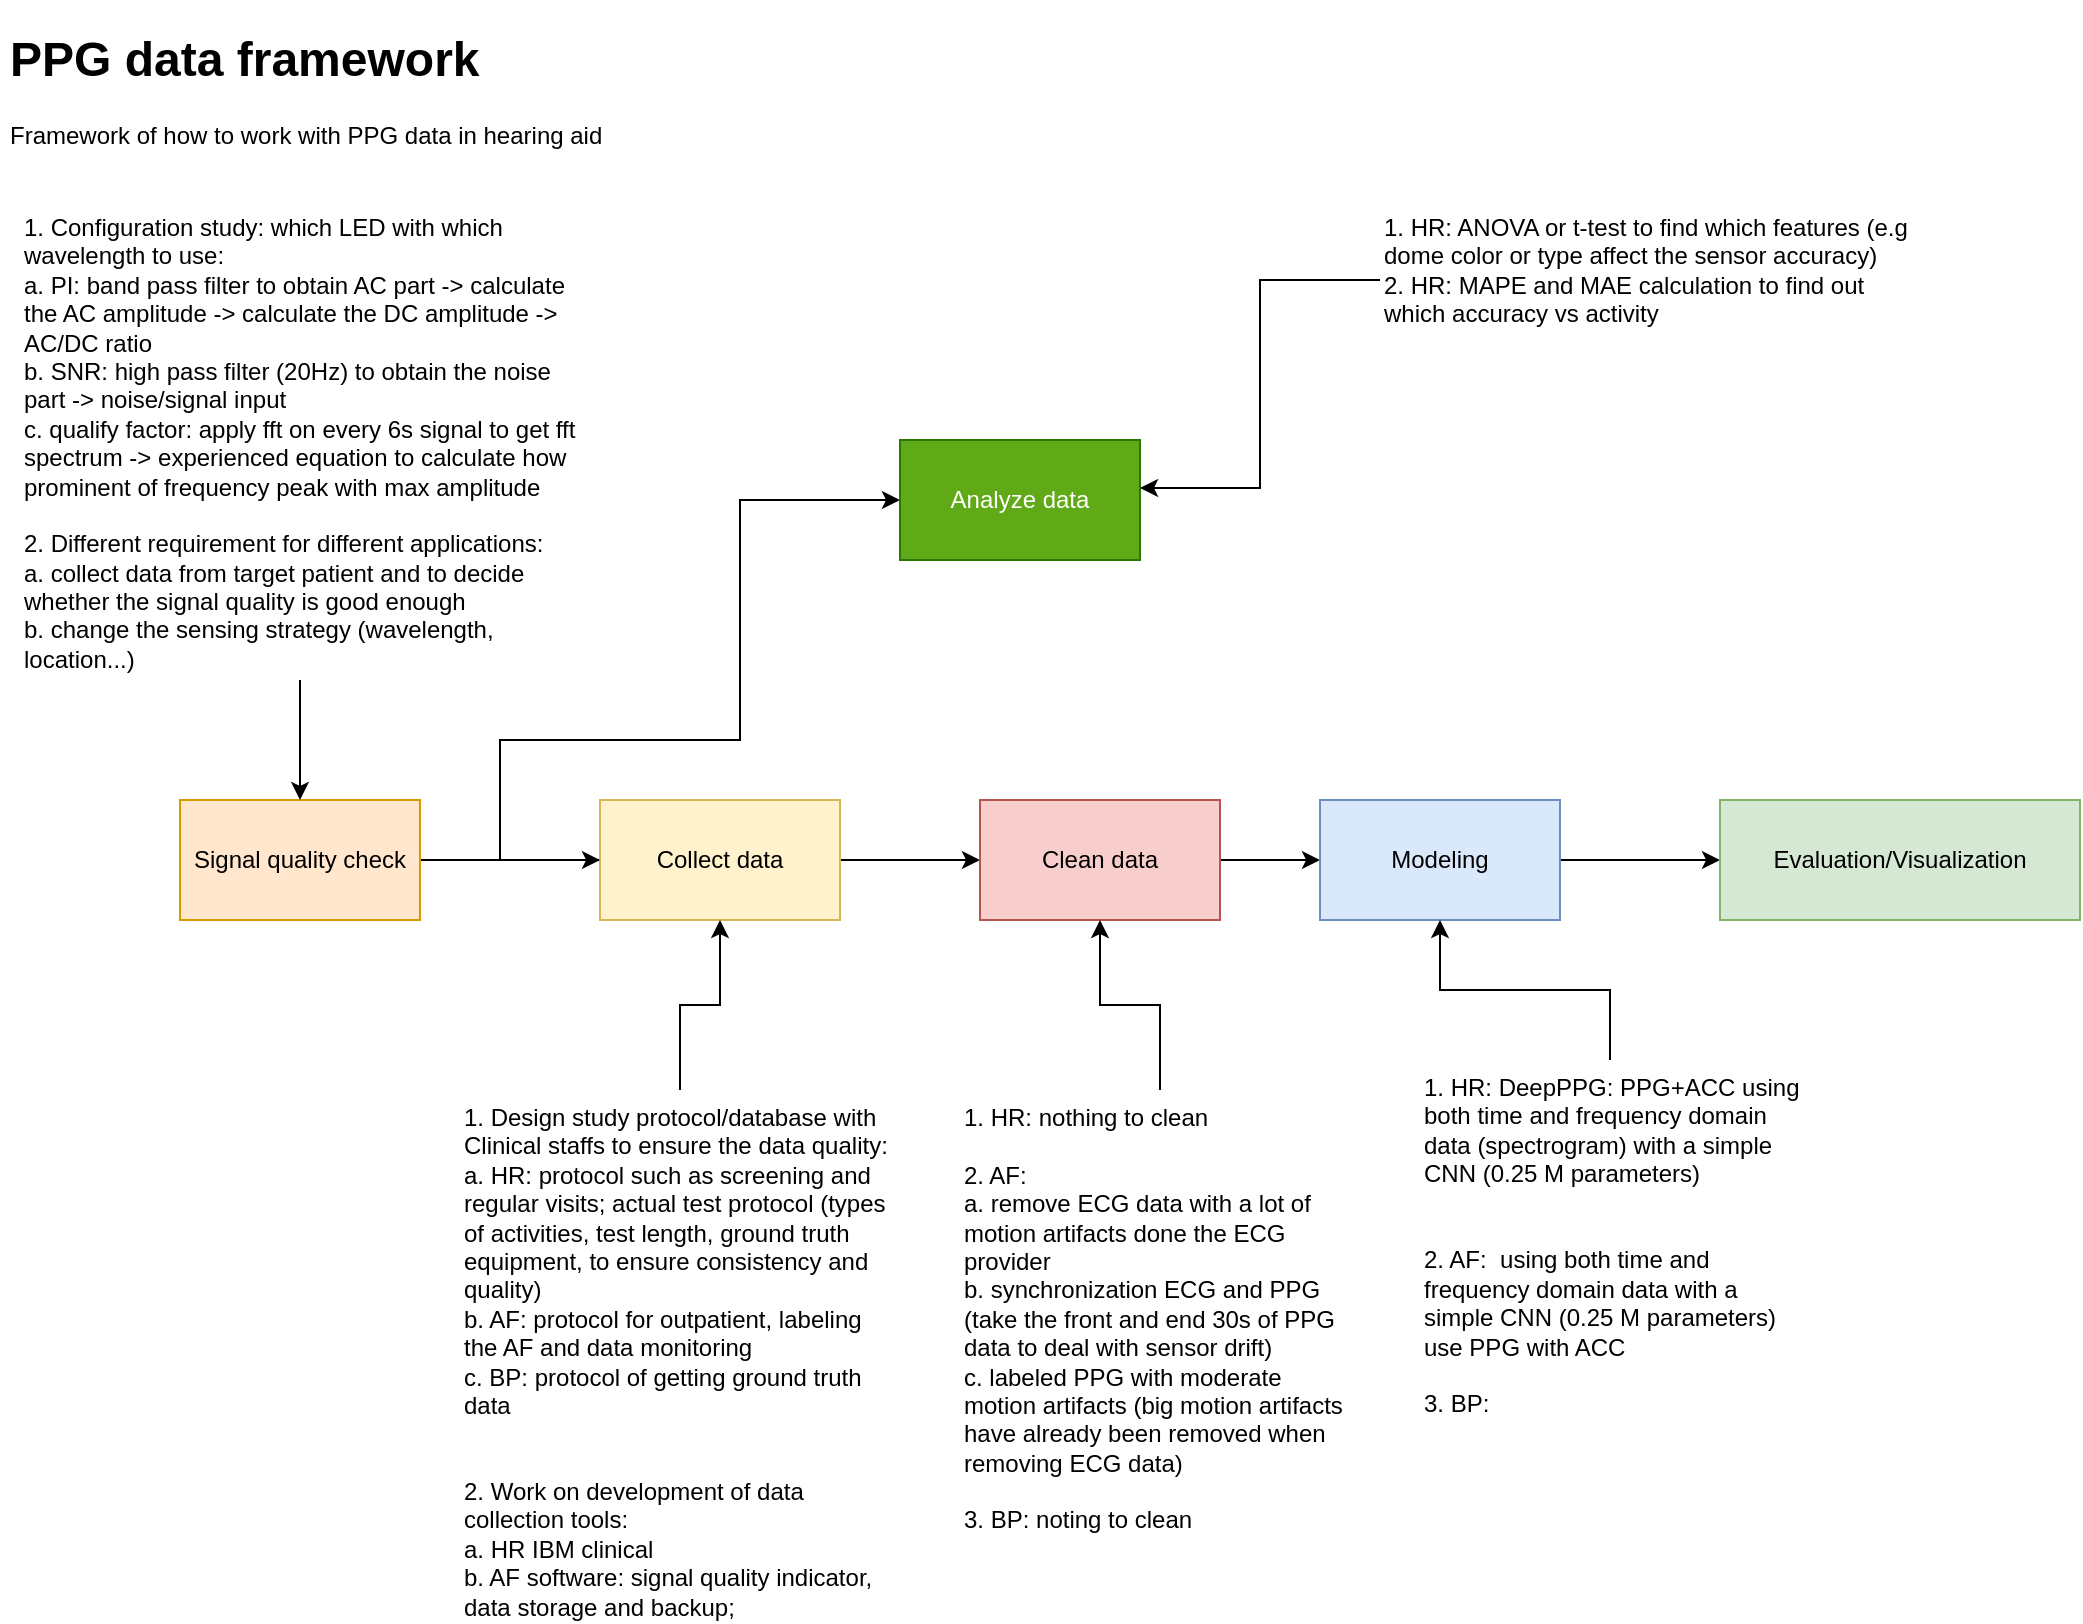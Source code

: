<mxfile version="14.2.7" type="github">
  <diagram id="YiRZ1j0kCXhuioVK4hL9" name="Page-1">
    <mxGraphModel dx="1422" dy="762" grid="1" gridSize="10" guides="1" tooltips="1" connect="1" arrows="1" fold="1" page="1" pageScale="1" pageWidth="1100" pageHeight="850" math="0" shadow="0">
      <root>
        <mxCell id="0" />
        <mxCell id="1" parent="0" />
        <mxCell id="nhHmiD-vkU7_qff4OOfj-3" value="" style="edgeStyle=orthogonalEdgeStyle;rounded=0;orthogonalLoop=1;jettySize=auto;html=1;" edge="1" parent="1" source="nhHmiD-vkU7_qff4OOfj-1" target="nhHmiD-vkU7_qff4OOfj-2">
          <mxGeometry relative="1" as="geometry" />
        </mxCell>
        <mxCell id="nhHmiD-vkU7_qff4OOfj-16" style="edgeStyle=orthogonalEdgeStyle;rounded=0;orthogonalLoop=1;jettySize=auto;html=1;entryX=0;entryY=0.5;entryDx=0;entryDy=0;exitX=1;exitY=0.5;exitDx=0;exitDy=0;" edge="1" parent="1" source="nhHmiD-vkU7_qff4OOfj-1" target="nhHmiD-vkU7_qff4OOfj-4">
          <mxGeometry relative="1" as="geometry">
            <Array as="points">
              <mxPoint x="270" y="430" />
              <mxPoint x="270" y="370" />
              <mxPoint x="390" y="370" />
              <mxPoint x="390" y="250" />
            </Array>
          </mxGeometry>
        </mxCell>
        <mxCell id="nhHmiD-vkU7_qff4OOfj-1" value="Collect data" style="rounded=0;whiteSpace=wrap;html=1;fillColor=#fff2cc;strokeColor=#d6b656;" vertex="1" parent="1">
          <mxGeometry x="320" y="400" width="120" height="60" as="geometry" />
        </mxCell>
        <mxCell id="nhHmiD-vkU7_qff4OOfj-5" value="" style="edgeStyle=orthogonalEdgeStyle;rounded=0;orthogonalLoop=1;jettySize=auto;html=1;entryX=0;entryY=0.5;entryDx=0;entryDy=0;" edge="1" parent="1" source="nhHmiD-vkU7_qff4OOfj-2" target="nhHmiD-vkU7_qff4OOfj-6">
          <mxGeometry relative="1" as="geometry">
            <mxPoint x="480" y="430" as="targetPoint" />
          </mxGeometry>
        </mxCell>
        <mxCell id="nhHmiD-vkU7_qff4OOfj-2" value="Clean data" style="rounded=0;whiteSpace=wrap;html=1;fillColor=#f8cecc;strokeColor=#b85450;" vertex="1" parent="1">
          <mxGeometry x="510" y="400" width="120" height="60" as="geometry" />
        </mxCell>
        <mxCell id="nhHmiD-vkU7_qff4OOfj-4" value="Analyze data" style="rounded=0;whiteSpace=wrap;html=1;fillColor=#60a917;strokeColor=#2D7600;fontColor=#ffffff;" vertex="1" parent="1">
          <mxGeometry x="470" y="220" width="120" height="60" as="geometry" />
        </mxCell>
        <mxCell id="nhHmiD-vkU7_qff4OOfj-12" value="" style="edgeStyle=orthogonalEdgeStyle;rounded=0;orthogonalLoop=1;jettySize=auto;html=1;" edge="1" parent="1" source="nhHmiD-vkU7_qff4OOfj-6" target="nhHmiD-vkU7_qff4OOfj-11">
          <mxGeometry relative="1" as="geometry" />
        </mxCell>
        <mxCell id="nhHmiD-vkU7_qff4OOfj-6" value="Modeling" style="rounded=0;whiteSpace=wrap;html=1;fillColor=#dae8fc;strokeColor=#6c8ebf;" vertex="1" parent="1">
          <mxGeometry x="680" y="400" width="120" height="60" as="geometry" />
        </mxCell>
        <mxCell id="nhHmiD-vkU7_qff4OOfj-9" style="edgeStyle=orthogonalEdgeStyle;rounded=0;orthogonalLoop=1;jettySize=auto;html=1;" edge="1" parent="1" source="nhHmiD-vkU7_qff4OOfj-8" target="nhHmiD-vkU7_qff4OOfj-1">
          <mxGeometry relative="1" as="geometry" />
        </mxCell>
        <mxCell id="nhHmiD-vkU7_qff4OOfj-8" value="1. Design study protocol/database with Clinical staffs to ensure the data quality:&lt;br&gt;a. HR: protocol such as screening and regular visits; actual test protocol (types of activities, test length, ground truth equipment, to ensure consistency and quality)&lt;br&gt;b. AF: protocol for outpatient, labeling the AF and data monitoring&lt;br&gt;c. BP: protocol of getting ground truth data&lt;br&gt;&lt;br&gt;&lt;br&gt;2. Work on development of data collection tools:&lt;br&gt;a. HR IBM clinical&lt;br&gt;b. AF software: signal quality indicator, data storage and backup;&amp;nbsp;" style="text;html=1;strokeColor=none;fillColor=none;align=left;verticalAlign=top;whiteSpace=wrap;rounded=0;" vertex="1" parent="1">
          <mxGeometry x="250" y="545" width="220" height="250" as="geometry" />
        </mxCell>
        <mxCell id="nhHmiD-vkU7_qff4OOfj-13" value="" style="edgeStyle=orthogonalEdgeStyle;rounded=0;orthogonalLoop=1;jettySize=auto;html=1;" edge="1" parent="1" source="nhHmiD-vkU7_qff4OOfj-10" target="nhHmiD-vkU7_qff4OOfj-6">
          <mxGeometry relative="1" as="geometry" />
        </mxCell>
        <mxCell id="nhHmiD-vkU7_qff4OOfj-10" value="1. HR: DeepPPG: PPG+ACC using both time and frequency domain data (spectrogram) with a simple CNN (0.25 M parameters)&lt;br&gt;&lt;br&gt;&lt;br&gt;2. AF:&amp;nbsp; using both time and frequency domain data with a simple CNN (0.25 M parameters)&lt;br&gt;use PPG with ACC&amp;nbsp;&lt;br&gt;&lt;br&gt;3. BP:&amp;nbsp;" style="text;html=1;strokeColor=none;fillColor=none;align=left;verticalAlign=top;whiteSpace=wrap;rounded=0;" vertex="1" parent="1">
          <mxGeometry x="730" y="530" width="190" height="240" as="geometry" />
        </mxCell>
        <mxCell id="nhHmiD-vkU7_qff4OOfj-11" value="Evaluation/Visualization" style="rounded=0;whiteSpace=wrap;html=1;fillColor=#d5e8d4;strokeColor=#82b366;" vertex="1" parent="1">
          <mxGeometry x="880" y="400" width="180" height="60" as="geometry" />
        </mxCell>
        <mxCell id="nhHmiD-vkU7_qff4OOfj-15" value="" style="edgeStyle=orthogonalEdgeStyle;rounded=0;orthogonalLoop=1;jettySize=auto;html=1;" edge="1" parent="1" source="nhHmiD-vkU7_qff4OOfj-14" target="nhHmiD-vkU7_qff4OOfj-2">
          <mxGeometry relative="1" as="geometry" />
        </mxCell>
        <mxCell id="nhHmiD-vkU7_qff4OOfj-14" value="1. HR: nothing to clean&amp;nbsp;&lt;br&gt;&lt;br&gt;2. AF:&lt;br&gt;a. remove ECG data with a lot of motion artifacts done the ECG provider&lt;br&gt;b. synchronization ECG and PPG (take the front and end 30s of PPG data to deal with sensor drift)&lt;br&gt;c. labeled PPG with moderate motion artifacts (big motion artifacts have already been removed when removing ECG data)&lt;br&gt;&lt;br&gt;3. BP: noting to clean" style="text;html=1;strokeColor=none;fillColor=none;align=left;verticalAlign=top;whiteSpace=wrap;rounded=0;" vertex="1" parent="1">
          <mxGeometry x="500" y="545" width="200" height="190" as="geometry" />
        </mxCell>
        <mxCell id="nhHmiD-vkU7_qff4OOfj-18" style="edgeStyle=orthogonalEdgeStyle;rounded=0;orthogonalLoop=1;jettySize=auto;html=1;" edge="1" parent="1" source="nhHmiD-vkU7_qff4OOfj-17" target="nhHmiD-vkU7_qff4OOfj-1">
          <mxGeometry relative="1" as="geometry" />
        </mxCell>
        <mxCell id="nhHmiD-vkU7_qff4OOfj-17" value="Signal quality check" style="rounded=0;whiteSpace=wrap;html=1;fillColor=#ffe6cc;strokeColor=#d79b00;" vertex="1" parent="1">
          <mxGeometry x="110" y="400" width="120" height="60" as="geometry" />
        </mxCell>
        <mxCell id="nhHmiD-vkU7_qff4OOfj-20" style="edgeStyle=orthogonalEdgeStyle;rounded=0;orthogonalLoop=1;jettySize=auto;html=1;entryX=1;entryY=0.4;entryDx=0;entryDy=0;entryPerimeter=0;" edge="1" parent="1" source="nhHmiD-vkU7_qff4OOfj-19" target="nhHmiD-vkU7_qff4OOfj-4">
          <mxGeometry relative="1" as="geometry" />
        </mxCell>
        <mxCell id="nhHmiD-vkU7_qff4OOfj-19" value="1. HR: ANOVA or t-test to find which features (e.g dome color or type affect the sensor accuracy)&lt;br&gt;2. HR: MAPE and MAE calculation to find out which accuracy vs activity&lt;br&gt;" style="text;html=1;strokeColor=none;fillColor=none;align=left;verticalAlign=top;whiteSpace=wrap;rounded=0;" vertex="1" parent="1">
          <mxGeometry x="710" y="100" width="270" height="80" as="geometry" />
        </mxCell>
        <mxCell id="nhHmiD-vkU7_qff4OOfj-22" style="edgeStyle=orthogonalEdgeStyle;rounded=0;orthogonalLoop=1;jettySize=auto;html=1;" edge="1" parent="1" source="nhHmiD-vkU7_qff4OOfj-21" target="nhHmiD-vkU7_qff4OOfj-17">
          <mxGeometry relative="1" as="geometry" />
        </mxCell>
        <mxCell id="nhHmiD-vkU7_qff4OOfj-21" value="1. Configuration study: which LED with which wavelength to use: &lt;br&gt;a. PI: band pass filter to obtain AC part -&amp;gt; calculate the AC amplitude -&amp;gt; calculate the DC amplitude -&amp;gt; AC/DC ratio&lt;br&gt;b. SNR: high pass filter (20Hz) to obtain the noise part -&amp;gt; noise/signal input&lt;br&gt;c. qualify factor: apply fft on every 6s signal to get fft spectrum -&amp;gt; experienced equation to calculate how prominent of frequency peak with max amplitude&lt;br&gt;&lt;br&gt;2. Different requirement for different applications:&lt;br&gt;a. collect data from target patient and to decide whether the signal quality is good enough&lt;br&gt;b. change the sensing strategy (wavelength, location...)" style="text;html=1;strokeColor=none;fillColor=none;align=left;verticalAlign=top;whiteSpace=wrap;rounded=0;" vertex="1" parent="1">
          <mxGeometry x="30" y="100" width="280" height="240" as="geometry" />
        </mxCell>
        <mxCell id="nhHmiD-vkU7_qff4OOfj-28" value="&lt;h1&gt;PPG data framework&lt;/h1&gt;&lt;p&gt;Framework of how to work with PPG data in hearing aid&lt;/p&gt;" style="text;html=1;strokeColor=none;fillColor=none;spacing=5;spacingTop=-20;whiteSpace=wrap;overflow=hidden;rounded=0;align=left;" vertex="1" parent="1">
          <mxGeometry x="20" y="10" width="350" height="120" as="geometry" />
        </mxCell>
      </root>
    </mxGraphModel>
  </diagram>
</mxfile>
